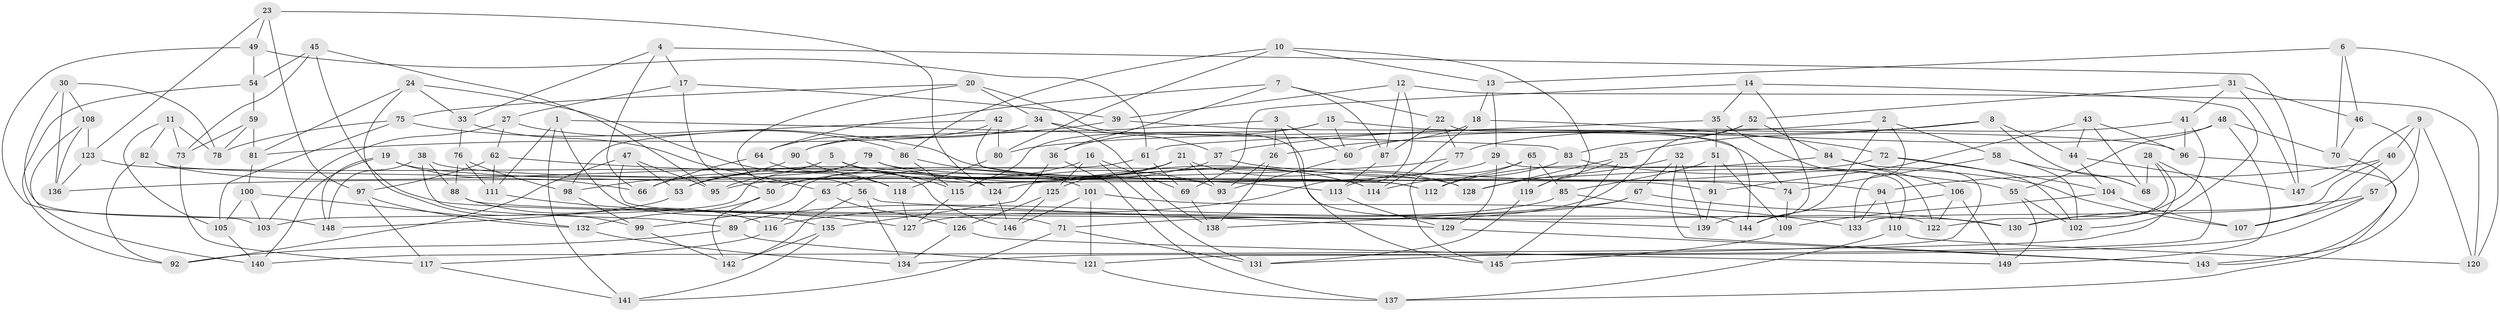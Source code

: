 // Generated by graph-tools (version 1.1) at 2025/50/03/09/25 03:50:52]
// undirected, 149 vertices, 298 edges
graph export_dot {
graph [start="1"]
  node [color=gray90,style=filled];
  1;
  2;
  3;
  4;
  5;
  6;
  7;
  8;
  9;
  10;
  11;
  12;
  13;
  14;
  15;
  16;
  17;
  18;
  19;
  20;
  21;
  22;
  23;
  24;
  25;
  26;
  27;
  28;
  29;
  30;
  31;
  32;
  33;
  34;
  35;
  36;
  37;
  38;
  39;
  40;
  41;
  42;
  43;
  44;
  45;
  46;
  47;
  48;
  49;
  50;
  51;
  52;
  53;
  54;
  55;
  56;
  57;
  58;
  59;
  60;
  61;
  62;
  63;
  64;
  65;
  66;
  67;
  68;
  69;
  70;
  71;
  72;
  73;
  74;
  75;
  76;
  77;
  78;
  79;
  80;
  81;
  82;
  83;
  84;
  85;
  86;
  87;
  88;
  89;
  90;
  91;
  92;
  93;
  94;
  95;
  96;
  97;
  98;
  99;
  100;
  101;
  102;
  103;
  104;
  105;
  106;
  107;
  108;
  109;
  110;
  111;
  112;
  113;
  114;
  115;
  116;
  117;
  118;
  119;
  120;
  121;
  122;
  123;
  124;
  125;
  126;
  127;
  128;
  129;
  130;
  131;
  132;
  133;
  134;
  135;
  136;
  137;
  138;
  139;
  140;
  141;
  142;
  143;
  144;
  145;
  146;
  147;
  148;
  149;
  1 -- 83;
  1 -- 141;
  1 -- 135;
  1 -- 111;
  2 -- 80;
  2 -- 133;
  2 -- 58;
  2 -- 144;
  3 -- 26;
  3 -- 145;
  3 -- 60;
  3 -- 90;
  4 -- 66;
  4 -- 33;
  4 -- 147;
  4 -- 17;
  5 -- 66;
  5 -- 115;
  5 -- 114;
  5 -- 53;
  6 -- 46;
  6 -- 70;
  6 -- 120;
  6 -- 13;
  7 -- 87;
  7 -- 36;
  7 -- 22;
  7 -- 64;
  8 -- 37;
  8 -- 68;
  8 -- 25;
  8 -- 44;
  9 -- 57;
  9 -- 147;
  9 -- 40;
  9 -- 120;
  10 -- 80;
  10 -- 86;
  10 -- 119;
  10 -- 13;
  11 -- 73;
  11 -- 78;
  11 -- 82;
  11 -- 105;
  12 -- 120;
  12 -- 39;
  12 -- 87;
  12 -- 116;
  13 -- 29;
  13 -- 18;
  14 -- 35;
  14 -- 69;
  14 -- 102;
  14 -- 139;
  15 -- 74;
  15 -- 36;
  15 -- 115;
  15 -- 60;
  16 -- 125;
  16 -- 131;
  16 -- 69;
  16 -- 50;
  17 -- 27;
  17 -- 39;
  17 -- 50;
  18 -- 72;
  18 -- 26;
  18 -- 114;
  19 -- 66;
  19 -- 74;
  19 -- 140;
  19 -- 148;
  20 -- 75;
  20 -- 56;
  20 -- 34;
  20 -- 122;
  21 -- 125;
  21 -- 93;
  21 -- 53;
  21 -- 128;
  22 -- 144;
  22 -- 77;
  22 -- 87;
  23 -- 49;
  23 -- 123;
  23 -- 124;
  23 -- 97;
  24 -- 81;
  24 -- 118;
  24 -- 99;
  24 -- 33;
  25 -- 145;
  25 -- 119;
  25 -- 128;
  26 -- 93;
  26 -- 138;
  27 -- 103;
  27 -- 86;
  27 -- 62;
  28 -- 140;
  28 -- 121;
  28 -- 122;
  28 -- 68;
  29 -- 95;
  29 -- 129;
  29 -- 110;
  30 -- 136;
  30 -- 148;
  30 -- 78;
  30 -- 108;
  31 -- 41;
  31 -- 46;
  31 -- 147;
  31 -- 52;
  32 -- 67;
  32 -- 143;
  32 -- 128;
  32 -- 139;
  33 -- 76;
  33 -- 63;
  34 -- 138;
  34 -- 90;
  34 -- 37;
  35 -- 122;
  35 -- 61;
  35 -- 51;
  36 -- 135;
  36 -- 137;
  37 -- 63;
  37 -- 55;
  38 -- 88;
  38 -- 89;
  38 -- 112;
  38 -- 148;
  39 -- 81;
  39 -- 96;
  40 -- 94;
  40 -- 133;
  40 -- 107;
  41 -- 77;
  41 -- 130;
  41 -- 96;
  42 -- 64;
  42 -- 112;
  42 -- 80;
  42 -- 98;
  43 -- 68;
  43 -- 44;
  43 -- 96;
  43 -- 91;
  44 -- 104;
  44 -- 147;
  45 -- 95;
  45 -- 139;
  45 -- 54;
  45 -- 73;
  46 -- 70;
  46 -- 143;
  47 -- 92;
  47 -- 95;
  47 -- 53;
  47 -- 71;
  48 -- 55;
  48 -- 70;
  48 -- 60;
  48 -- 149;
  49 -- 54;
  49 -- 103;
  49 -- 61;
  50 -- 132;
  50 -- 142;
  51 -- 85;
  51 -- 91;
  51 -- 109;
  52 -- 84;
  52 -- 83;
  52 -- 127;
  53 -- 148;
  54 -- 59;
  54 -- 92;
  55 -- 149;
  55 -- 102;
  56 -- 129;
  56 -- 142;
  56 -- 134;
  57 -- 134;
  57 -- 130;
  57 -- 107;
  58 -- 68;
  58 -- 102;
  58 -- 74;
  59 -- 81;
  59 -- 78;
  59 -- 73;
  60 -- 93;
  61 -- 69;
  61 -- 99;
  62 -- 111;
  62 -- 97;
  62 -- 113;
  63 -- 126;
  63 -- 116;
  64 -- 146;
  64 -- 66;
  65 -- 112;
  65 -- 113;
  65 -- 85;
  65 -- 119;
  67 -- 130;
  67 -- 138;
  67 -- 71;
  69 -- 138;
  70 -- 143;
  71 -- 141;
  71 -- 131;
  72 -- 124;
  72 -- 102;
  72 -- 104;
  73 -- 117;
  74 -- 109;
  75 -- 78;
  75 -- 105;
  75 -- 114;
  76 -- 98;
  76 -- 88;
  76 -- 111;
  77 -- 136;
  77 -- 145;
  79 -- 103;
  79 -- 94;
  79 -- 93;
  79 -- 95;
  80 -- 118;
  81 -- 100;
  82 -- 91;
  82 -- 124;
  82 -- 92;
  83 -- 107;
  83 -- 114;
  84 -- 112;
  84 -- 131;
  84 -- 106;
  85 -- 89;
  85 -- 133;
  86 -- 115;
  86 -- 101;
  87 -- 113;
  88 -- 130;
  88 -- 116;
  89 -- 121;
  89 -- 92;
  90 -- 118;
  90 -- 98;
  91 -- 139;
  94 -- 110;
  94 -- 133;
  96 -- 137;
  97 -- 117;
  97 -- 132;
  98 -- 99;
  99 -- 142;
  100 -- 132;
  100 -- 103;
  100 -- 105;
  101 -- 144;
  101 -- 146;
  101 -- 121;
  104 -- 107;
  104 -- 109;
  105 -- 140;
  106 -- 149;
  106 -- 144;
  106 -- 122;
  108 -- 123;
  108 -- 140;
  108 -- 136;
  109 -- 145;
  110 -- 137;
  110 -- 120;
  111 -- 127;
  113 -- 129;
  115 -- 127;
  116 -- 117;
  117 -- 141;
  118 -- 127;
  119 -- 131;
  121 -- 137;
  123 -- 136;
  123 -- 128;
  124 -- 146;
  125 -- 146;
  125 -- 126;
  126 -- 149;
  126 -- 134;
  129 -- 143;
  132 -- 134;
  135 -- 142;
  135 -- 141;
}
